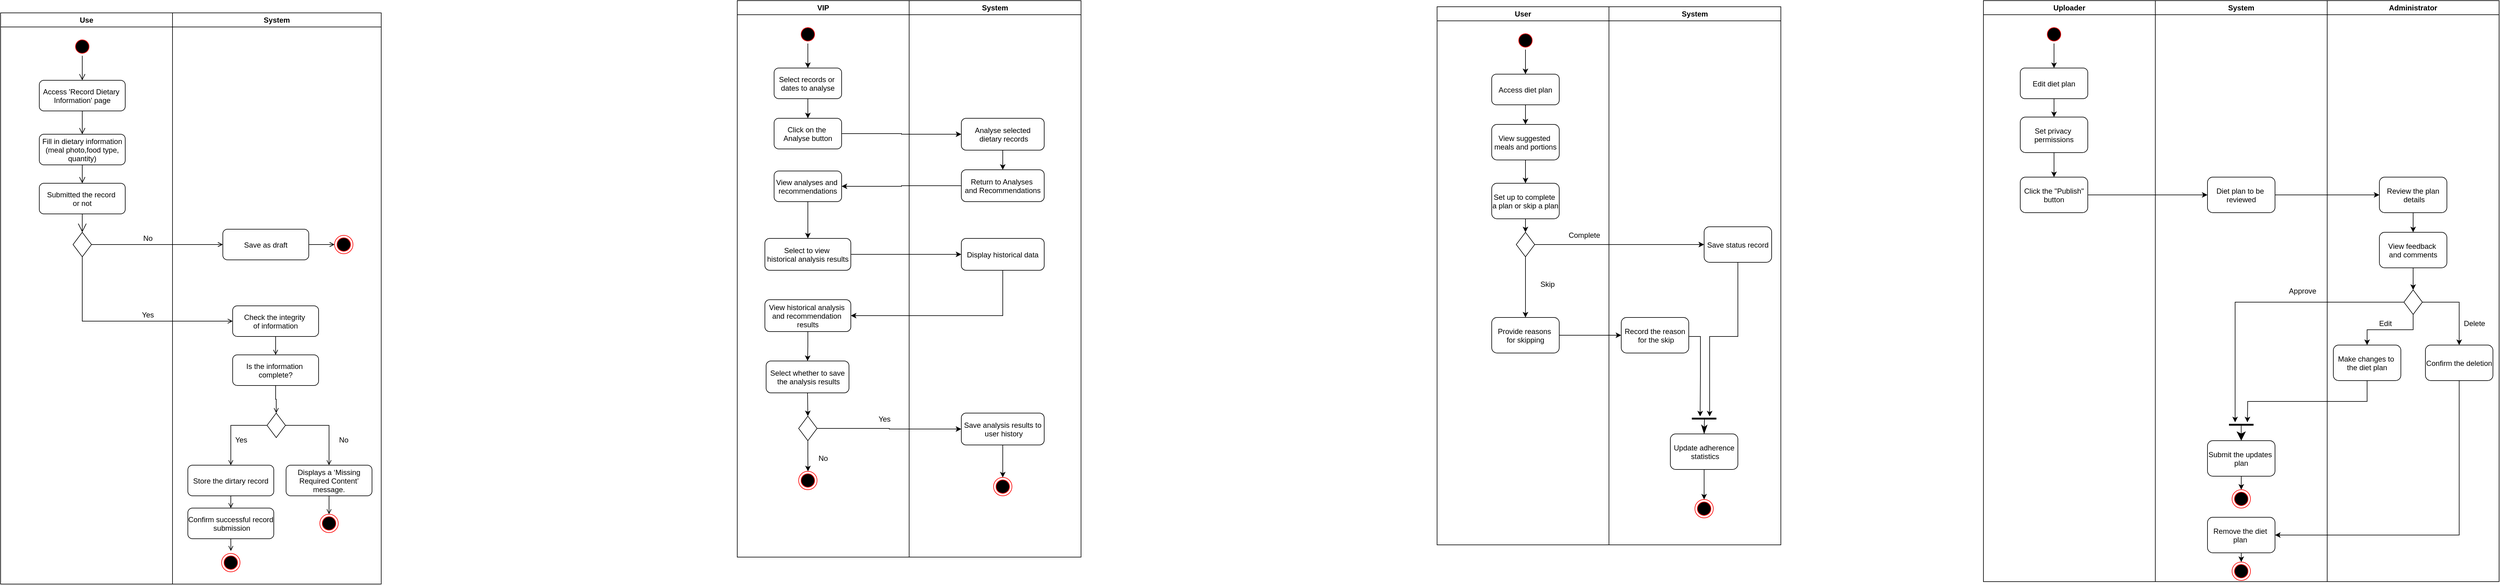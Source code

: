 <mxfile version="24.8.0">
  <diagram name="Page-1" id="CPyDFV8L7SZRZxLi2ErN">
    <mxGraphModel dx="5293" dy="3487" grid="1" gridSize="10" guides="1" tooltips="1" connect="1" arrows="1" fold="1" page="1" pageScale="1" pageWidth="827" pageHeight="1169" math="0" shadow="0">
      <root>
        <mxCell id="0" />
        <mxCell id="1" parent="0" />
        <mxCell id="bAM_NPrAEhgNnZ6bfNZo-4" value="Use" style="swimlane;whiteSpace=wrap" parent="1" vertex="1">
          <mxGeometry x="590" y="1042" width="280" height="932" as="geometry" />
        </mxCell>
        <mxCell id="bAM_NPrAEhgNnZ6bfNZo-5" value="" style="ellipse;shape=startState;fillColor=#000000;strokeColor=#ff0000;" parent="bAM_NPrAEhgNnZ6bfNZo-4" vertex="1">
          <mxGeometry x="118" y="40" width="30" height="30" as="geometry" />
        </mxCell>
        <mxCell id="bAM_NPrAEhgNnZ6bfNZo-6" value="" style="edgeStyle=elbowEdgeStyle;elbow=horizontal;verticalAlign=bottom;endArrow=open;endSize=8;strokeColor=#000000;endFill=1;rounded=0" parent="bAM_NPrAEhgNnZ6bfNZo-4" source="bAM_NPrAEhgNnZ6bfNZo-5" target="bAM_NPrAEhgNnZ6bfNZo-7" edge="1">
          <mxGeometry x="100" y="40" as="geometry">
            <mxPoint x="115" y="110" as="targetPoint" />
          </mxGeometry>
        </mxCell>
        <mxCell id="bAM_NPrAEhgNnZ6bfNZo-7" value="Access &#39;Record Dietary &#xa;Information&#39; page" style="rounded=1;" parent="bAM_NPrAEhgNnZ6bfNZo-4" vertex="1">
          <mxGeometry x="63" y="110" width="140" height="50" as="geometry" />
        </mxCell>
        <mxCell id="bAM_NPrAEhgNnZ6bfNZo-181" value="Fill in dietary information&#xa;(meal photo,food type,&#xa;quantity)" style="rounded=1;" parent="bAM_NPrAEhgNnZ6bfNZo-4" vertex="1">
          <mxGeometry x="63" y="198" width="140" height="50" as="geometry" />
        </mxCell>
        <mxCell id="bAM_NPrAEhgNnZ6bfNZo-182" value="Submitted the record &#xa;or not" style="rounded=1;" parent="bAM_NPrAEhgNnZ6bfNZo-4" vertex="1">
          <mxGeometry x="63" y="278" width="140" height="50" as="geometry" />
        </mxCell>
        <mxCell id="bAM_NPrAEhgNnZ6bfNZo-185" value="" style="rhombus;whiteSpace=wrap;html=1;rounded=0;" parent="bAM_NPrAEhgNnZ6bfNZo-4" vertex="1">
          <mxGeometry x="118" y="358" width="30" height="40" as="geometry" />
        </mxCell>
        <mxCell id="bAM_NPrAEhgNnZ6bfNZo-187" value="" style="edgeStyle=elbowEdgeStyle;elbow=horizontal;verticalAlign=bottom;endArrow=open;endSize=8;strokeColor=#000000;endFill=1;rounded=0;exitX=0.5;exitY=1;exitDx=0;exitDy=0;entryX=0.5;entryY=0;entryDx=0;entryDy=0;" parent="bAM_NPrAEhgNnZ6bfNZo-4" source="bAM_NPrAEhgNnZ6bfNZo-7" target="bAM_NPrAEhgNnZ6bfNZo-181" edge="1">
          <mxGeometry x="-490" y="-1002" as="geometry">
            <mxPoint x="125" y="120" as="targetPoint" />
            <mxPoint x="125" y="80" as="sourcePoint" />
          </mxGeometry>
        </mxCell>
        <mxCell id="bAM_NPrAEhgNnZ6bfNZo-188" value="" style="edgeStyle=elbowEdgeStyle;elbow=horizontal;verticalAlign=bottom;endArrow=open;endSize=8;strokeColor=#000000;endFill=1;rounded=0;exitX=0.5;exitY=1;exitDx=0;exitDy=0;entryX=0.5;entryY=0;entryDx=0;entryDy=0;" parent="bAM_NPrAEhgNnZ6bfNZo-4" source="bAM_NPrAEhgNnZ6bfNZo-181" target="bAM_NPrAEhgNnZ6bfNZo-182" edge="1">
          <mxGeometry x="-1080" y="-2044" as="geometry">
            <mxPoint x="125" y="208" as="targetPoint" />
            <mxPoint x="125" y="170" as="sourcePoint" />
          </mxGeometry>
        </mxCell>
        <mxCell id="bAM_NPrAEhgNnZ6bfNZo-189" value="" style="endArrow=open;endFill=1;endSize=12;html=1;rounded=0;exitX=0.5;exitY=1;exitDx=0;exitDy=0;entryX=0.5;entryY=0;entryDx=0;entryDy=0;" parent="bAM_NPrAEhgNnZ6bfNZo-4" source="bAM_NPrAEhgNnZ6bfNZo-182" target="bAM_NPrAEhgNnZ6bfNZo-185" edge="1">
          <mxGeometry width="160" relative="1" as="geometry">
            <mxPoint x="280" y="358" as="sourcePoint" />
            <mxPoint x="440" y="358" as="targetPoint" />
          </mxGeometry>
        </mxCell>
        <mxCell id="bAM_NPrAEhgNnZ6bfNZo-209" value="No&lt;span style=&quot;color: rgba(0, 0, 0, 0); font-family: monospace; font-size: 0px; text-align: start; text-wrap: nowrap;&quot;&gt;%3CmxGraphModel%3E%3Croot%3E%3CmxCell%20id%3D%220%22%2F%3E%3CmxCell%20id%3D%221%22%20parent%3D%220%22%2F%3E%3CmxCell%20id%3D%222%22%20value%3D%22%22%20style%3D%22ellipse%3Bhtml%3D1%3Bshape%3DendState%3BfillColor%3D%23000000%3BstrokeColor%3D%23ff0000%3B%22%20vertex%3D%221%22%20parent%3D%221%22%3E%3CmxGeometry%20x%3D%22935%22%20y%3D%221924%22%20width%3D%2230%22%20height%3D%2230%22%20as%3D%22geometry%22%2F%3E%3C%2FmxCell%3E%3C%2Froot%3E%3C%2FmxGraphModel%3E&lt;/span&gt;" style="text;html=1;align=center;verticalAlign=middle;whiteSpace=wrap;rounded=0;" parent="bAM_NPrAEhgNnZ6bfNZo-4" vertex="1">
          <mxGeometry x="210" y="353" width="60" height="30" as="geometry" />
        </mxCell>
        <mxCell id="bAM_NPrAEhgNnZ6bfNZo-210" value="Yes" style="text;html=1;align=center;verticalAlign=middle;whiteSpace=wrap;rounded=0;" parent="bAM_NPrAEhgNnZ6bfNZo-4" vertex="1">
          <mxGeometry x="210" y="478" width="60" height="30" as="geometry" />
        </mxCell>
        <mxCell id="bAM_NPrAEhgNnZ6bfNZo-15" value="System" style="swimlane;whiteSpace=wrap;startSize=23;" parent="1" vertex="1">
          <mxGeometry x="870" y="1042" width="340" height="932" as="geometry" />
        </mxCell>
        <mxCell id="bAM_NPrAEhgNnZ6bfNZo-26" value="" style="ellipse;html=1;shape=endState;fillColor=#000000;strokeColor=#ff0000;" parent="bAM_NPrAEhgNnZ6bfNZo-15" vertex="1">
          <mxGeometry x="80" y="882" width="30" height="30" as="geometry" />
        </mxCell>
        <mxCell id="bAM_NPrAEhgNnZ6bfNZo-193" style="edgeStyle=orthogonalEdgeStyle;rounded=0;orthogonalLoop=1;jettySize=auto;html=1;exitX=1;exitY=0.5;exitDx=0;exitDy=0;entryX=0;entryY=0.5;entryDx=0;entryDy=0;endArrow=open;endFill=0;" parent="bAM_NPrAEhgNnZ6bfNZo-15" source="bAM_NPrAEhgNnZ6bfNZo-190" target="bAM_NPrAEhgNnZ6bfNZo-13" edge="1">
          <mxGeometry relative="1" as="geometry" />
        </mxCell>
        <mxCell id="bAM_NPrAEhgNnZ6bfNZo-190" value="Save as draft" style="rounded=1;" parent="bAM_NPrAEhgNnZ6bfNZo-15" vertex="1">
          <mxGeometry x="82" y="353" width="140" height="50" as="geometry" />
        </mxCell>
        <mxCell id="bAM_NPrAEhgNnZ6bfNZo-13" value="" style="ellipse;html=1;shape=endState;fillColor=#000000;strokeColor=#ff0000;" parent="bAM_NPrAEhgNnZ6bfNZo-15" vertex="1">
          <mxGeometry x="264" y="363" width="30" height="30" as="geometry" />
        </mxCell>
        <mxCell id="bAM_NPrAEhgNnZ6bfNZo-198" style="edgeStyle=orthogonalEdgeStyle;rounded=0;orthogonalLoop=1;jettySize=auto;html=1;exitX=0.5;exitY=1;exitDx=0;exitDy=0;entryX=0.5;entryY=0;entryDx=0;entryDy=0;endArrow=open;endFill=0;" parent="bAM_NPrAEhgNnZ6bfNZo-15" source="bAM_NPrAEhgNnZ6bfNZo-194" target="bAM_NPrAEhgNnZ6bfNZo-196" edge="1">
          <mxGeometry relative="1" as="geometry" />
        </mxCell>
        <mxCell id="bAM_NPrAEhgNnZ6bfNZo-194" value="Check the integrity &#xa;of information" style="rounded=1;" parent="bAM_NPrAEhgNnZ6bfNZo-15" vertex="1">
          <mxGeometry x="98" y="478" width="140" height="50" as="geometry" />
        </mxCell>
        <mxCell id="bAM_NPrAEhgNnZ6bfNZo-204" style="edgeStyle=orthogonalEdgeStyle;rounded=0;orthogonalLoop=1;jettySize=auto;html=1;exitX=0;exitY=0.5;exitDx=0;exitDy=0;entryX=0.5;entryY=0;entryDx=0;entryDy=0;endArrow=open;endFill=0;" parent="bAM_NPrAEhgNnZ6bfNZo-15" source="bAM_NPrAEhgNnZ6bfNZo-195" target="bAM_NPrAEhgNnZ6bfNZo-200" edge="1">
          <mxGeometry relative="1" as="geometry" />
        </mxCell>
        <mxCell id="bAM_NPrAEhgNnZ6bfNZo-205" style="edgeStyle=orthogonalEdgeStyle;rounded=0;orthogonalLoop=1;jettySize=auto;html=1;exitX=1;exitY=0.5;exitDx=0;exitDy=0;entryX=0.5;entryY=0;entryDx=0;entryDy=0;endArrow=open;endFill=0;" parent="bAM_NPrAEhgNnZ6bfNZo-15" source="bAM_NPrAEhgNnZ6bfNZo-195" target="bAM_NPrAEhgNnZ6bfNZo-202" edge="1">
          <mxGeometry relative="1" as="geometry" />
        </mxCell>
        <mxCell id="bAM_NPrAEhgNnZ6bfNZo-195" value="" style="rhombus;whiteSpace=wrap;html=1;rounded=0;" parent="bAM_NPrAEhgNnZ6bfNZo-15" vertex="1">
          <mxGeometry x="154" y="653" width="30" height="40" as="geometry" />
        </mxCell>
        <mxCell id="bAM_NPrAEhgNnZ6bfNZo-199" style="edgeStyle=orthogonalEdgeStyle;rounded=0;orthogonalLoop=1;jettySize=auto;html=1;exitX=0.5;exitY=1;exitDx=0;exitDy=0;entryX=0.5;entryY=0;entryDx=0;entryDy=0;endArrow=open;endFill=0;" parent="bAM_NPrAEhgNnZ6bfNZo-15" source="bAM_NPrAEhgNnZ6bfNZo-196" target="bAM_NPrAEhgNnZ6bfNZo-195" edge="1">
          <mxGeometry relative="1" as="geometry" />
        </mxCell>
        <mxCell id="bAM_NPrAEhgNnZ6bfNZo-196" value="Is the information &#xa;complete?" style="rounded=1;" parent="bAM_NPrAEhgNnZ6bfNZo-15" vertex="1">
          <mxGeometry x="98" y="558" width="140" height="50" as="geometry" />
        </mxCell>
        <mxCell id="bAM_NPrAEhgNnZ6bfNZo-206" style="edgeStyle=orthogonalEdgeStyle;rounded=0;orthogonalLoop=1;jettySize=auto;html=1;exitX=0.5;exitY=1;exitDx=0;exitDy=0;entryX=0.5;entryY=0;entryDx=0;entryDy=0;endArrow=open;endFill=0;" parent="bAM_NPrAEhgNnZ6bfNZo-15" source="bAM_NPrAEhgNnZ6bfNZo-200" target="bAM_NPrAEhgNnZ6bfNZo-201" edge="1">
          <mxGeometry relative="1" as="geometry" />
        </mxCell>
        <mxCell id="bAM_NPrAEhgNnZ6bfNZo-200" value="Store the dirtary record" style="rounded=1;" parent="bAM_NPrAEhgNnZ6bfNZo-15" vertex="1">
          <mxGeometry x="25" y="738" width="140" height="50" as="geometry" />
        </mxCell>
        <mxCell id="bAM_NPrAEhgNnZ6bfNZo-207" style="edgeStyle=orthogonalEdgeStyle;rounded=0;orthogonalLoop=1;jettySize=auto;html=1;exitX=0.5;exitY=1;exitDx=0;exitDy=0;endArrow=open;endFill=0;" parent="bAM_NPrAEhgNnZ6bfNZo-15" source="bAM_NPrAEhgNnZ6bfNZo-201" edge="1">
          <mxGeometry relative="1" as="geometry">
            <mxPoint x="95.105" y="878" as="targetPoint" />
          </mxGeometry>
        </mxCell>
        <mxCell id="bAM_NPrAEhgNnZ6bfNZo-201" value="Confirm successful record&#xa; submission" style="rounded=1;" parent="bAM_NPrAEhgNnZ6bfNZo-15" vertex="1">
          <mxGeometry x="25" y="808" width="140" height="50" as="geometry" />
        </mxCell>
        <mxCell id="bAM_NPrAEhgNnZ6bfNZo-208" style="edgeStyle=orthogonalEdgeStyle;rounded=0;orthogonalLoop=1;jettySize=auto;html=1;exitX=0.5;exitY=1;exitDx=0;exitDy=0;entryX=0.5;entryY=0;entryDx=0;entryDy=0;endArrow=open;endFill=0;" parent="bAM_NPrAEhgNnZ6bfNZo-15" source="bAM_NPrAEhgNnZ6bfNZo-202" target="bAM_NPrAEhgNnZ6bfNZo-203" edge="1">
          <mxGeometry relative="1" as="geometry" />
        </mxCell>
        <mxCell id="bAM_NPrAEhgNnZ6bfNZo-202" value="Displays a ‘Missing&#xa; Required Content’ &#xa;message." style="rounded=1;" parent="bAM_NPrAEhgNnZ6bfNZo-15" vertex="1">
          <mxGeometry x="185" y="738" width="140" height="50" as="geometry" />
        </mxCell>
        <mxCell id="bAM_NPrAEhgNnZ6bfNZo-203" value="" style="ellipse;html=1;shape=endState;fillColor=#000000;strokeColor=#ff0000;" parent="bAM_NPrAEhgNnZ6bfNZo-15" vertex="1">
          <mxGeometry x="240" y="818" width="30" height="30" as="geometry" />
        </mxCell>
        <mxCell id="bAM_NPrAEhgNnZ6bfNZo-211" value="Yes" style="text;html=1;align=center;verticalAlign=middle;whiteSpace=wrap;rounded=0;" parent="bAM_NPrAEhgNnZ6bfNZo-15" vertex="1">
          <mxGeometry x="82" y="682" width="60" height="30" as="geometry" />
        </mxCell>
        <mxCell id="bAM_NPrAEhgNnZ6bfNZo-212" value="No&lt;span style=&quot;color: rgba(0, 0, 0, 0); font-family: monospace; font-size: 0px; text-align: start; text-wrap: nowrap;&quot;&gt;%3CmxGraphModel%3E%3Croot%3E%3CmxCell%20id%3D%220%22%2F%3E%3CmxCell%20id%3D%221%22%20parent%3D%220%22%2F%3E%3CmxCell%20id%3D%222%22%20value%3D%22%22%20style%3D%22ellipse%3Bhtml%3D1%3Bshape%3DendState%3BfillColor%3D%23000000%3BstrokeColor%3D%23ff0000%3B%22%20vertex%3D%221%22%20parent%3D%221%22%3E%3CmxGeometry%20x%3D%22935%22%20y%3D%221924%22%20width%3D%2230%22%20height%3D%2230%22%20as%3D%22geometry%22%2F%3E%3C%2FmxCell%3E%3C%2Froot%3E%3C%2FmxGraphModel%3E&lt;/span&gt;" style="text;html=1;align=center;verticalAlign=middle;whiteSpace=wrap;rounded=0;" parent="bAM_NPrAEhgNnZ6bfNZo-15" vertex="1">
          <mxGeometry x="249" y="682" width="60" height="30" as="geometry" />
        </mxCell>
        <mxCell id="bAM_NPrAEhgNnZ6bfNZo-123" value="VIP" style="swimlane;whiteSpace=wrap" parent="1" vertex="1">
          <mxGeometry x="1790" y="1022" width="280" height="908" as="geometry" />
        </mxCell>
        <mxCell id="bAM_NPrAEhgNnZ6bfNZo-238" style="edgeStyle=orthogonalEdgeStyle;rounded=0;orthogonalLoop=1;jettySize=auto;html=1;exitX=0.5;exitY=1;exitDx=0;exitDy=0;entryX=0.5;entryY=0;entryDx=0;entryDy=0;" parent="bAM_NPrAEhgNnZ6bfNZo-123" source="bAM_NPrAEhgNnZ6bfNZo-124" target="bAM_NPrAEhgNnZ6bfNZo-126" edge="1">
          <mxGeometry relative="1" as="geometry" />
        </mxCell>
        <mxCell id="bAM_NPrAEhgNnZ6bfNZo-124" value="" style="ellipse;shape=startState;fillColor=#000000;strokeColor=#ff0000;" parent="bAM_NPrAEhgNnZ6bfNZo-123" vertex="1">
          <mxGeometry x="100" y="40" width="30" height="30" as="geometry" />
        </mxCell>
        <mxCell id="bAM_NPrAEhgNnZ6bfNZo-218" style="edgeStyle=orthogonalEdgeStyle;rounded=0;orthogonalLoop=1;jettySize=auto;html=1;exitX=0.5;exitY=1;exitDx=0;exitDy=0;entryX=0.5;entryY=0;entryDx=0;entryDy=0;" parent="bAM_NPrAEhgNnZ6bfNZo-123" source="bAM_NPrAEhgNnZ6bfNZo-126" target="bAM_NPrAEhgNnZ6bfNZo-127" edge="1">
          <mxGeometry relative="1" as="geometry" />
        </mxCell>
        <mxCell id="bAM_NPrAEhgNnZ6bfNZo-126" value="Select records or &#xa;dates to analyse" style="rounded=1;" parent="bAM_NPrAEhgNnZ6bfNZo-123" vertex="1">
          <mxGeometry x="60" y="110" width="110" height="50" as="geometry" />
        </mxCell>
        <mxCell id="bAM_NPrAEhgNnZ6bfNZo-127" value="Click on the &#xa;Analyse button" style="rounded=1;" parent="bAM_NPrAEhgNnZ6bfNZo-123" vertex="1">
          <mxGeometry x="60" y="192" width="110" height="50" as="geometry" />
        </mxCell>
        <mxCell id="bAM_NPrAEhgNnZ6bfNZo-230" style="edgeStyle=orthogonalEdgeStyle;rounded=0;orthogonalLoop=1;jettySize=auto;html=1;exitX=0.5;exitY=1;exitDx=0;exitDy=0;entryX=0.5;entryY=0;entryDx=0;entryDy=0;" parent="bAM_NPrAEhgNnZ6bfNZo-123" source="bAM_NPrAEhgNnZ6bfNZo-213" target="bAM_NPrAEhgNnZ6bfNZo-219" edge="1">
          <mxGeometry relative="1" as="geometry" />
        </mxCell>
        <mxCell id="bAM_NPrAEhgNnZ6bfNZo-213" value="View analyses and &#xa;recommendations" style="rounded=1;" parent="bAM_NPrAEhgNnZ6bfNZo-123" vertex="1">
          <mxGeometry x="60" y="278" width="110" height="50" as="geometry" />
        </mxCell>
        <mxCell id="bAM_NPrAEhgNnZ6bfNZo-219" value="Select to view &#xa;historical analysis results" style="rounded=1;" parent="bAM_NPrAEhgNnZ6bfNZo-123" vertex="1">
          <mxGeometry x="45" y="388" width="140" height="52" as="geometry" />
        </mxCell>
        <mxCell id="bAM_NPrAEhgNnZ6bfNZo-232" style="edgeStyle=orthogonalEdgeStyle;rounded=0;orthogonalLoop=1;jettySize=auto;html=1;exitX=0.5;exitY=1;exitDx=0;exitDy=0;entryX=0.5;entryY=0;entryDx=0;entryDy=0;" parent="bAM_NPrAEhgNnZ6bfNZo-123" source="bAM_NPrAEhgNnZ6bfNZo-220" target="bAM_NPrAEhgNnZ6bfNZo-222" edge="1">
          <mxGeometry relative="1" as="geometry" />
        </mxCell>
        <mxCell id="bAM_NPrAEhgNnZ6bfNZo-220" value="View historical analysis &#xa;and recommendation &#xa;results" style="rounded=1;" parent="bAM_NPrAEhgNnZ6bfNZo-123" vertex="1">
          <mxGeometry x="45" y="488" width="140" height="52" as="geometry" />
        </mxCell>
        <mxCell id="bAM_NPrAEhgNnZ6bfNZo-233" style="edgeStyle=orthogonalEdgeStyle;rounded=0;orthogonalLoop=1;jettySize=auto;html=1;exitX=0.5;exitY=1;exitDx=0;exitDy=0;entryX=0.5;entryY=0;entryDx=0;entryDy=0;" parent="bAM_NPrAEhgNnZ6bfNZo-123" source="bAM_NPrAEhgNnZ6bfNZo-222" target="bAM_NPrAEhgNnZ6bfNZo-223" edge="1">
          <mxGeometry relative="1" as="geometry" />
        </mxCell>
        <mxCell id="bAM_NPrAEhgNnZ6bfNZo-222" value="Select whether to save&#xa; the analysis results" style="rounded=1;" parent="bAM_NPrAEhgNnZ6bfNZo-123" vertex="1">
          <mxGeometry x="47" y="588" width="135" height="52" as="geometry" />
        </mxCell>
        <mxCell id="bAM_NPrAEhgNnZ6bfNZo-228" style="edgeStyle=orthogonalEdgeStyle;rounded=0;orthogonalLoop=1;jettySize=auto;html=1;exitX=0.5;exitY=1;exitDx=0;exitDy=0;" parent="bAM_NPrAEhgNnZ6bfNZo-123" source="bAM_NPrAEhgNnZ6bfNZo-223" edge="1">
          <mxGeometry relative="1" as="geometry">
            <mxPoint x="115.217" y="768" as="targetPoint" />
          </mxGeometry>
        </mxCell>
        <mxCell id="bAM_NPrAEhgNnZ6bfNZo-223" value="" style="rhombus;whiteSpace=wrap;html=1;rounded=0;" parent="bAM_NPrAEhgNnZ6bfNZo-123" vertex="1">
          <mxGeometry x="100" y="678" width="30" height="40" as="geometry" />
        </mxCell>
        <mxCell id="bAM_NPrAEhgNnZ6bfNZo-229" value="" style="ellipse;html=1;shape=endState;fillColor=#000000;strokeColor=#ff0000;" parent="bAM_NPrAEhgNnZ6bfNZo-123" vertex="1">
          <mxGeometry x="100" y="768" width="30" height="30" as="geometry" />
        </mxCell>
        <mxCell id="bAM_NPrAEhgNnZ6bfNZo-236" value="Yes" style="text;html=1;align=center;verticalAlign=middle;whiteSpace=wrap;rounded=0;" parent="bAM_NPrAEhgNnZ6bfNZo-123" vertex="1">
          <mxGeometry x="210" y="668" width="60" height="30" as="geometry" />
        </mxCell>
        <mxCell id="bAM_NPrAEhgNnZ6bfNZo-237" value="No" style="text;html=1;align=center;verticalAlign=middle;whiteSpace=wrap;rounded=0;" parent="bAM_NPrAEhgNnZ6bfNZo-123" vertex="1">
          <mxGeometry x="110" y="731.5" width="60" height="30" as="geometry" />
        </mxCell>
        <mxCell id="bAM_NPrAEhgNnZ6bfNZo-128" value="System" style="swimlane;whiteSpace=wrap" parent="1" vertex="1">
          <mxGeometry x="2070" y="1022" width="280" height="908" as="geometry" />
        </mxCell>
        <mxCell id="bAM_NPrAEhgNnZ6bfNZo-216" style="edgeStyle=orthogonalEdgeStyle;rounded=0;orthogonalLoop=1;jettySize=auto;html=1;exitX=0.5;exitY=1;exitDx=0;exitDy=0;entryX=0.5;entryY=0;entryDx=0;entryDy=0;" parent="bAM_NPrAEhgNnZ6bfNZo-128" source="bAM_NPrAEhgNnZ6bfNZo-129" target="bAM_NPrAEhgNnZ6bfNZo-214" edge="1">
          <mxGeometry relative="1" as="geometry" />
        </mxCell>
        <mxCell id="bAM_NPrAEhgNnZ6bfNZo-129" value="Analyse selected&#xa; dietary records" style="rounded=1;" parent="bAM_NPrAEhgNnZ6bfNZo-128" vertex="1">
          <mxGeometry x="85" y="192" width="135" height="52" as="geometry" />
        </mxCell>
        <mxCell id="bAM_NPrAEhgNnZ6bfNZo-214" value="Return to Analyses &#xa;and Recommendations" style="rounded=1;" parent="bAM_NPrAEhgNnZ6bfNZo-128" vertex="1">
          <mxGeometry x="85" y="276" width="135" height="52" as="geometry" />
        </mxCell>
        <mxCell id="bAM_NPrAEhgNnZ6bfNZo-221" value="Display historical data" style="rounded=1;" parent="bAM_NPrAEhgNnZ6bfNZo-128" vertex="1">
          <mxGeometry x="85" y="388" width="135" height="52" as="geometry" />
        </mxCell>
        <mxCell id="bAM_NPrAEhgNnZ6bfNZo-226" style="edgeStyle=orthogonalEdgeStyle;rounded=0;orthogonalLoop=1;jettySize=auto;html=1;exitX=0.5;exitY=1;exitDx=0;exitDy=0;entryX=0.5;entryY=0;entryDx=0;entryDy=0;" parent="bAM_NPrAEhgNnZ6bfNZo-128" source="bAM_NPrAEhgNnZ6bfNZo-224" target="bAM_NPrAEhgNnZ6bfNZo-132" edge="1">
          <mxGeometry relative="1" as="geometry" />
        </mxCell>
        <mxCell id="bAM_NPrAEhgNnZ6bfNZo-224" value="Save analysis results to&#xa; user history" style="rounded=1;" parent="bAM_NPrAEhgNnZ6bfNZo-128" vertex="1">
          <mxGeometry x="85" y="673" width="135" height="52" as="geometry" />
        </mxCell>
        <mxCell id="bAM_NPrAEhgNnZ6bfNZo-132" value="" style="ellipse;html=1;shape=endState;fillColor=#000000;strokeColor=#ff0000;" parent="bAM_NPrAEhgNnZ6bfNZo-128" vertex="1">
          <mxGeometry x="137.5" y="778" width="30" height="30" as="geometry" />
        </mxCell>
        <mxCell id="bAM_NPrAEhgNnZ6bfNZo-136" value="User" style="swimlane;whiteSpace=wrap;startSize=23;" parent="1" vertex="1">
          <mxGeometry x="2930" y="1032" width="280" height="878" as="geometry" />
        </mxCell>
        <mxCell id="bAM_NPrAEhgNnZ6bfNZo-252" style="edgeStyle=orthogonalEdgeStyle;rounded=0;orthogonalLoop=1;jettySize=auto;html=1;exitX=0.5;exitY=1;exitDx=0;exitDy=0;entryX=0.5;entryY=0;entryDx=0;entryDy=0;" parent="bAM_NPrAEhgNnZ6bfNZo-136" source="bAM_NPrAEhgNnZ6bfNZo-137" target="bAM_NPrAEhgNnZ6bfNZo-139" edge="1">
          <mxGeometry relative="1" as="geometry" />
        </mxCell>
        <mxCell id="bAM_NPrAEhgNnZ6bfNZo-137" value="" style="ellipse;shape=startState;fillColor=#000000;strokeColor=#ff0000;" parent="bAM_NPrAEhgNnZ6bfNZo-136" vertex="1">
          <mxGeometry x="129" y="40" width="30" height="30" as="geometry" />
        </mxCell>
        <mxCell id="bAM_NPrAEhgNnZ6bfNZo-250" style="edgeStyle=orthogonalEdgeStyle;rounded=0;orthogonalLoop=1;jettySize=auto;html=1;exitX=0.5;exitY=1;exitDx=0;exitDy=0;entryX=0.5;entryY=0;entryDx=0;entryDy=0;" parent="bAM_NPrAEhgNnZ6bfNZo-136" source="bAM_NPrAEhgNnZ6bfNZo-139" target="bAM_NPrAEhgNnZ6bfNZo-140" edge="1">
          <mxGeometry relative="1" as="geometry" />
        </mxCell>
        <mxCell id="bAM_NPrAEhgNnZ6bfNZo-139" value="Access diet plan" style="rounded=1;" parent="bAM_NPrAEhgNnZ6bfNZo-136" vertex="1">
          <mxGeometry x="89" y="110" width="110" height="50" as="geometry" />
        </mxCell>
        <mxCell id="bAM_NPrAEhgNnZ6bfNZo-251" style="edgeStyle=orthogonalEdgeStyle;rounded=0;orthogonalLoop=1;jettySize=auto;html=1;exitX=0.5;exitY=1;exitDx=0;exitDy=0;entryX=0.5;entryY=0;entryDx=0;entryDy=0;" parent="bAM_NPrAEhgNnZ6bfNZo-136" source="bAM_NPrAEhgNnZ6bfNZo-140" target="bAM_NPrAEhgNnZ6bfNZo-239" edge="1">
          <mxGeometry relative="1" as="geometry" />
        </mxCell>
        <mxCell id="bAM_NPrAEhgNnZ6bfNZo-140" value="View suggested &#xa;meals and portions" style="rounded=1;" parent="bAM_NPrAEhgNnZ6bfNZo-136" vertex="1">
          <mxGeometry x="89" y="192" width="110" height="58" as="geometry" />
        </mxCell>
        <mxCell id="bAM_NPrAEhgNnZ6bfNZo-253" style="edgeStyle=orthogonalEdgeStyle;rounded=0;orthogonalLoop=1;jettySize=auto;html=1;exitX=0.5;exitY=1;exitDx=0;exitDy=0;entryX=0.5;entryY=0;entryDx=0;entryDy=0;" parent="bAM_NPrAEhgNnZ6bfNZo-136" source="bAM_NPrAEhgNnZ6bfNZo-239" target="bAM_NPrAEhgNnZ6bfNZo-243" edge="1">
          <mxGeometry relative="1" as="geometry" />
        </mxCell>
        <mxCell id="bAM_NPrAEhgNnZ6bfNZo-239" value="Set up to complete &#xa;a plan or skip a plan" style="rounded=1;" parent="bAM_NPrAEhgNnZ6bfNZo-136" vertex="1">
          <mxGeometry x="89" y="288" width="110" height="58" as="geometry" />
        </mxCell>
        <mxCell id="bAM_NPrAEhgNnZ6bfNZo-255" style="edgeStyle=orthogonalEdgeStyle;rounded=0;orthogonalLoop=1;jettySize=auto;html=1;exitX=0.5;exitY=1;exitDx=0;exitDy=0;entryX=0.5;entryY=0;entryDx=0;entryDy=0;" parent="bAM_NPrAEhgNnZ6bfNZo-136" source="bAM_NPrAEhgNnZ6bfNZo-243" target="bAM_NPrAEhgNnZ6bfNZo-245" edge="1">
          <mxGeometry relative="1" as="geometry" />
        </mxCell>
        <mxCell id="bAM_NPrAEhgNnZ6bfNZo-243" value="" style="rhombus;whiteSpace=wrap;html=1;rounded=0;" parent="bAM_NPrAEhgNnZ6bfNZo-136" vertex="1">
          <mxGeometry x="129" y="368" width="30" height="40" as="geometry" />
        </mxCell>
        <mxCell id="bAM_NPrAEhgNnZ6bfNZo-245" value="Provide reasons &#xa;for skipping" style="rounded=1;" parent="bAM_NPrAEhgNnZ6bfNZo-136" vertex="1">
          <mxGeometry x="89" y="507" width="110" height="58" as="geometry" />
        </mxCell>
        <mxCell id="bAM_NPrAEhgNnZ6bfNZo-324" value="Complete&lt;span style=&quot;color: rgba(0, 0, 0, 0); font-family: monospace; font-size: 0px; text-align: start; text-wrap: nowrap;&quot;&gt;%3CmxGraphModel%3E%3Croot%3E%3CmxCell%20id%3D%220%22%2F%3E%3CmxCell%20id%3D%221%22%20parent%3D%220%22%2F%3E%3CmxCell%20id%3D%222%22%20value%3D%22Yes%22%20style%3D%22text%3Bhtml%3D1%3Balign%3Dcenter%3BverticalAlign%3Dmiddle%3BwhiteSpace%3Dwrap%3Brounded%3D0%3B%22%20vertex%3D%221%22%20parent%3D%221%22%3E%3CmxGeometry%20x%3D%222000%22%20y%3D%221690%22%20width%3D%2260%22%20height%3D%2230%22%20as%3D%22geometry%22%2F%3E%3C%2FmxCell%3E%3C%2Froot%3E%3C%2FmxGraphModel%3E&lt;/span&gt;" style="text;html=1;align=center;verticalAlign=middle;whiteSpace=wrap;rounded=0;" parent="bAM_NPrAEhgNnZ6bfNZo-136" vertex="1">
          <mxGeometry x="210" y="358" width="60" height="30" as="geometry" />
        </mxCell>
        <mxCell id="bAM_NPrAEhgNnZ6bfNZo-325" value="Skip" style="text;html=1;align=center;verticalAlign=middle;whiteSpace=wrap;rounded=0;" parent="bAM_NPrAEhgNnZ6bfNZo-136" vertex="1">
          <mxGeometry x="150" y="438" width="60" height="30" as="geometry" />
        </mxCell>
        <mxCell id="bAM_NPrAEhgNnZ6bfNZo-141" value="System" style="swimlane;whiteSpace=wrap" parent="1" vertex="1">
          <mxGeometry x="3210" y="1032" width="280" height="878" as="geometry" />
        </mxCell>
        <mxCell id="bAM_NPrAEhgNnZ6bfNZo-240" value="Save status record" style="rounded=1;" parent="bAM_NPrAEhgNnZ6bfNZo-141" vertex="1">
          <mxGeometry x="155" y="359" width="110" height="58" as="geometry" />
        </mxCell>
        <mxCell id="bAM_NPrAEhgNnZ6bfNZo-246" value="Record the reason&#xa; for the skip" style="rounded=1;" parent="bAM_NPrAEhgNnZ6bfNZo-141" vertex="1">
          <mxGeometry x="20" y="507" width="110" height="58" as="geometry" />
        </mxCell>
        <mxCell id="bAM_NPrAEhgNnZ6bfNZo-247" value="Update adherence&#xa; statistics" style="rounded=1;" parent="bAM_NPrAEhgNnZ6bfNZo-141" vertex="1">
          <mxGeometry x="100" y="697" width="110" height="58" as="geometry" />
        </mxCell>
        <mxCell id="bAM_NPrAEhgNnZ6bfNZo-262" value="" style="line;strokeWidth=3;fillColor=none;align=left;verticalAlign=middle;spacingTop=-1;spacingLeft=3;spacingRight=3;rotatable=0;labelPosition=right;points=[];portConstraint=eastwest;strokeColor=inherit;" parent="bAM_NPrAEhgNnZ6bfNZo-141" vertex="1">
          <mxGeometry x="135" y="668" width="40" height="8" as="geometry" />
        </mxCell>
        <mxCell id="bAM_NPrAEhgNnZ6bfNZo-263" style="edgeStyle=orthogonalEdgeStyle;rounded=0;orthogonalLoop=1;jettySize=auto;html=1;exitX=1;exitY=0.5;exitDx=0;exitDy=0;entryX=0.338;entryY=0.05;entryDx=0;entryDy=0;entryPerimeter=0;" parent="bAM_NPrAEhgNnZ6bfNZo-141" edge="1">
          <mxGeometry relative="1" as="geometry">
            <mxPoint x="130" y="537" as="sourcePoint" />
            <mxPoint x="148.52" y="668.4" as="targetPoint" />
            <Array as="points">
              <mxPoint x="130" y="538" />
              <mxPoint x="149" y="538" />
              <mxPoint x="149" y="603" />
            </Array>
          </mxGeometry>
        </mxCell>
        <mxCell id="bAM_NPrAEhgNnZ6bfNZo-264" style="edgeStyle=orthogonalEdgeStyle;rounded=0;orthogonalLoop=1;jettySize=auto;html=1;exitX=0.5;exitY=1;exitDx=0;exitDy=0;entryX=0.725;entryY=0.05;entryDx=0;entryDy=0;entryPerimeter=0;" parent="bAM_NPrAEhgNnZ6bfNZo-141" source="bAM_NPrAEhgNnZ6bfNZo-240" target="bAM_NPrAEhgNnZ6bfNZo-262" edge="1">
          <mxGeometry relative="1" as="geometry">
            <Array as="points">
              <mxPoint x="210" y="538" />
              <mxPoint x="164" y="538" />
            </Array>
          </mxGeometry>
        </mxCell>
        <mxCell id="bAM_NPrAEhgNnZ6bfNZo-265" value="" style="endArrow=classicThin;endFill=1;endSize=12;html=1;rounded=0;exitX=0.514;exitY=0.499;exitDx=0;exitDy=0;exitPerimeter=0;entryX=0.5;entryY=0;entryDx=0;entryDy=0;" parent="bAM_NPrAEhgNnZ6bfNZo-141" source="bAM_NPrAEhgNnZ6bfNZo-262" target="bAM_NPrAEhgNnZ6bfNZo-247" edge="1">
          <mxGeometry width="160" relative="1" as="geometry">
            <mxPoint x="30" y="448" as="sourcePoint" />
            <mxPoint x="190" y="448" as="targetPoint" />
          </mxGeometry>
        </mxCell>
        <mxCell id="bAM_NPrAEhgNnZ6bfNZo-191" style="edgeStyle=orthogonalEdgeStyle;rounded=0;orthogonalLoop=1;jettySize=auto;html=1;exitX=1;exitY=0.5;exitDx=0;exitDy=0;entryX=0;entryY=0.5;entryDx=0;entryDy=0;endArrow=open;endFill=0;" parent="1" source="bAM_NPrAEhgNnZ6bfNZo-185" target="bAM_NPrAEhgNnZ6bfNZo-190" edge="1">
          <mxGeometry relative="1" as="geometry" />
        </mxCell>
        <mxCell id="bAM_NPrAEhgNnZ6bfNZo-197" style="edgeStyle=orthogonalEdgeStyle;rounded=0;orthogonalLoop=1;jettySize=auto;html=1;exitX=0.5;exitY=1;exitDx=0;exitDy=0;entryX=0;entryY=0.5;entryDx=0;entryDy=0;endArrow=open;endFill=0;" parent="1" source="bAM_NPrAEhgNnZ6bfNZo-185" target="bAM_NPrAEhgNnZ6bfNZo-194" edge="1">
          <mxGeometry relative="1" as="geometry" />
        </mxCell>
        <mxCell id="bAM_NPrAEhgNnZ6bfNZo-215" style="edgeStyle=orthogonalEdgeStyle;rounded=0;orthogonalLoop=1;jettySize=auto;html=1;exitX=1;exitY=0.5;exitDx=0;exitDy=0;entryX=0;entryY=0.5;entryDx=0;entryDy=0;" parent="1" source="bAM_NPrAEhgNnZ6bfNZo-127" target="bAM_NPrAEhgNnZ6bfNZo-129" edge="1">
          <mxGeometry relative="1" as="geometry" />
        </mxCell>
        <mxCell id="bAM_NPrAEhgNnZ6bfNZo-217" style="edgeStyle=orthogonalEdgeStyle;rounded=0;orthogonalLoop=1;jettySize=auto;html=1;exitX=0;exitY=0.5;exitDx=0;exitDy=0;entryX=1;entryY=0.5;entryDx=0;entryDy=0;" parent="1" source="bAM_NPrAEhgNnZ6bfNZo-214" target="bAM_NPrAEhgNnZ6bfNZo-213" edge="1">
          <mxGeometry relative="1" as="geometry" />
        </mxCell>
        <mxCell id="bAM_NPrAEhgNnZ6bfNZo-225" style="edgeStyle=orthogonalEdgeStyle;rounded=0;orthogonalLoop=1;jettySize=auto;html=1;exitX=1;exitY=0.5;exitDx=0;exitDy=0;entryX=0;entryY=0.5;entryDx=0;entryDy=0;" parent="1" source="bAM_NPrAEhgNnZ6bfNZo-223" target="bAM_NPrAEhgNnZ6bfNZo-224" edge="1">
          <mxGeometry relative="1" as="geometry" />
        </mxCell>
        <mxCell id="bAM_NPrAEhgNnZ6bfNZo-234" style="edgeStyle=orthogonalEdgeStyle;rounded=0;orthogonalLoop=1;jettySize=auto;html=1;exitX=1;exitY=0.5;exitDx=0;exitDy=0;entryX=0;entryY=0.5;entryDx=0;entryDy=0;" parent="1" source="bAM_NPrAEhgNnZ6bfNZo-219" target="bAM_NPrAEhgNnZ6bfNZo-221" edge="1">
          <mxGeometry relative="1" as="geometry" />
        </mxCell>
        <mxCell id="bAM_NPrAEhgNnZ6bfNZo-235" style="edgeStyle=orthogonalEdgeStyle;rounded=0;orthogonalLoop=1;jettySize=auto;html=1;exitX=0.5;exitY=1;exitDx=0;exitDy=0;entryX=1;entryY=0.5;entryDx=0;entryDy=0;" parent="1" source="bAM_NPrAEhgNnZ6bfNZo-221" target="bAM_NPrAEhgNnZ6bfNZo-220" edge="1">
          <mxGeometry relative="1" as="geometry" />
        </mxCell>
        <mxCell id="bAM_NPrAEhgNnZ6bfNZo-254" style="edgeStyle=orthogonalEdgeStyle;rounded=0;orthogonalLoop=1;jettySize=auto;html=1;exitX=1;exitY=0.5;exitDx=0;exitDy=0;entryX=0;entryY=0.5;entryDx=0;entryDy=0;" parent="1" source="bAM_NPrAEhgNnZ6bfNZo-243" target="bAM_NPrAEhgNnZ6bfNZo-240" edge="1">
          <mxGeometry relative="1" as="geometry" />
        </mxCell>
        <mxCell id="bAM_NPrAEhgNnZ6bfNZo-256" style="edgeStyle=orthogonalEdgeStyle;rounded=0;orthogonalLoop=1;jettySize=auto;html=1;exitX=1;exitY=0.5;exitDx=0;exitDy=0;entryX=0;entryY=0.5;entryDx=0;entryDy=0;" parent="1" source="bAM_NPrAEhgNnZ6bfNZo-245" target="bAM_NPrAEhgNnZ6bfNZo-246" edge="1">
          <mxGeometry relative="1" as="geometry" />
        </mxCell>
        <mxCell id="bAM_NPrAEhgNnZ6bfNZo-249" value="" style="ellipse;html=1;shape=endState;fillColor=#000000;strokeColor=#ff0000;" parent="1" vertex="1">
          <mxGeometry x="3350" y="1836" width="30" height="30" as="geometry" />
        </mxCell>
        <mxCell id="bAM_NPrAEhgNnZ6bfNZo-260" style="edgeStyle=orthogonalEdgeStyle;rounded=0;orthogonalLoop=1;jettySize=auto;html=1;exitX=0.5;exitY=1;exitDx=0;exitDy=0;entryX=0.5;entryY=0;entryDx=0;entryDy=0;" parent="1" source="bAM_NPrAEhgNnZ6bfNZo-247" target="bAM_NPrAEhgNnZ6bfNZo-249" edge="1">
          <mxGeometry relative="1" as="geometry" />
        </mxCell>
        <mxCell id="bAM_NPrAEhgNnZ6bfNZo-266" value="Uploader" style="swimlane;whiteSpace=wrap;startSize=23;" parent="1" vertex="1">
          <mxGeometry x="3820" y="1022" width="280" height="948" as="geometry" />
        </mxCell>
        <mxCell id="bAM_NPrAEhgNnZ6bfNZo-267" style="edgeStyle=orthogonalEdgeStyle;rounded=0;orthogonalLoop=1;jettySize=auto;html=1;exitX=0.5;exitY=1;exitDx=0;exitDy=0;entryX=0.5;entryY=0;entryDx=0;entryDy=0;" parent="bAM_NPrAEhgNnZ6bfNZo-266" source="bAM_NPrAEhgNnZ6bfNZo-268" target="bAM_NPrAEhgNnZ6bfNZo-270" edge="1">
          <mxGeometry relative="1" as="geometry" />
        </mxCell>
        <mxCell id="bAM_NPrAEhgNnZ6bfNZo-268" value="" style="ellipse;shape=startState;fillColor=#000000;strokeColor=#ff0000;" parent="bAM_NPrAEhgNnZ6bfNZo-266" vertex="1">
          <mxGeometry x="100" y="40" width="30" height="30" as="geometry" />
        </mxCell>
        <mxCell id="bAM_NPrAEhgNnZ6bfNZo-269" style="edgeStyle=orthogonalEdgeStyle;rounded=0;orthogonalLoop=1;jettySize=auto;html=1;exitX=0.5;exitY=1;exitDx=0;exitDy=0;entryX=0.5;entryY=0;entryDx=0;entryDy=0;" parent="bAM_NPrAEhgNnZ6bfNZo-266" source="bAM_NPrAEhgNnZ6bfNZo-274" target="bAM_NPrAEhgNnZ6bfNZo-272" edge="1">
          <mxGeometry relative="1" as="geometry" />
        </mxCell>
        <mxCell id="bAM_NPrAEhgNnZ6bfNZo-270" value="Edit diet plan" style="rounded=1;" parent="bAM_NPrAEhgNnZ6bfNZo-266" vertex="1">
          <mxGeometry x="60" y="110" width="110" height="50" as="geometry" />
        </mxCell>
        <mxCell id="bAM_NPrAEhgNnZ6bfNZo-272" value="Click the &quot;Publish&quot;&#xa;button" style="rounded=1;" parent="bAM_NPrAEhgNnZ6bfNZo-266" vertex="1">
          <mxGeometry x="60" y="288" width="110" height="58" as="geometry" />
        </mxCell>
        <mxCell id="i3MEenrC_LAnaFNyF50J-1" value="" style="edgeStyle=orthogonalEdgeStyle;rounded=0;orthogonalLoop=1;jettySize=auto;html=1;exitX=0.5;exitY=1;exitDx=0;exitDy=0;entryX=0.5;entryY=0;entryDx=0;entryDy=0;" parent="bAM_NPrAEhgNnZ6bfNZo-266" source="bAM_NPrAEhgNnZ6bfNZo-270" target="bAM_NPrAEhgNnZ6bfNZo-274" edge="1">
          <mxGeometry relative="1" as="geometry">
            <mxPoint x="3935" y="1182" as="sourcePoint" />
            <mxPoint x="3945" y="1400" as="targetPoint" />
          </mxGeometry>
        </mxCell>
        <mxCell id="bAM_NPrAEhgNnZ6bfNZo-274" value="Set privacy &#xa;permissions" style="rounded=1;" parent="bAM_NPrAEhgNnZ6bfNZo-266" vertex="1">
          <mxGeometry x="60" y="190" width="110" height="58" as="geometry" />
        </mxCell>
        <mxCell id="bAM_NPrAEhgNnZ6bfNZo-278" value="System" style="swimlane;whiteSpace=wrap" parent="1" vertex="1">
          <mxGeometry x="4100" y="1022" width="280" height="948" as="geometry" />
        </mxCell>
        <mxCell id="bAM_NPrAEhgNnZ6bfNZo-298" value="Diet plan to be &#xa;reviewed" style="rounded=1;" parent="bAM_NPrAEhgNnZ6bfNZo-278" vertex="1">
          <mxGeometry x="85" y="288" width="110" height="58" as="geometry" />
        </mxCell>
        <mxCell id="bAM_NPrAEhgNnZ6bfNZo-322" style="edgeStyle=orthogonalEdgeStyle;rounded=0;orthogonalLoop=1;jettySize=auto;html=1;exitX=0.5;exitY=1;exitDx=0;exitDy=0;entryX=0.5;entryY=0;entryDx=0;entryDy=0;" parent="bAM_NPrAEhgNnZ6bfNZo-278" source="bAM_NPrAEhgNnZ6bfNZo-303" target="bAM_NPrAEhgNnZ6bfNZo-321" edge="1">
          <mxGeometry relative="1" as="geometry" />
        </mxCell>
        <mxCell id="bAM_NPrAEhgNnZ6bfNZo-303" value="Submit the updates &#xa;plan" style="rounded=1;" parent="bAM_NPrAEhgNnZ6bfNZo-278" vertex="1">
          <mxGeometry x="85" y="718" width="110" height="58" as="geometry" />
        </mxCell>
        <mxCell id="bAM_NPrAEhgNnZ6bfNZo-305" value="Remove the diet &#xa;plan " style="rounded=1;" parent="bAM_NPrAEhgNnZ6bfNZo-278" vertex="1">
          <mxGeometry x="85" y="843" width="110" height="58" as="geometry" />
        </mxCell>
        <mxCell id="bAM_NPrAEhgNnZ6bfNZo-315" value="" style="line;strokeWidth=3;fillColor=none;align=left;verticalAlign=middle;spacingTop=-1;spacingLeft=3;spacingRight=3;rotatable=0;labelPosition=right;points=[];portConstraint=eastwest;strokeColor=inherit;" parent="bAM_NPrAEhgNnZ6bfNZo-278" vertex="1">
          <mxGeometry x="120" y="688" width="40" height="8" as="geometry" />
        </mxCell>
        <mxCell id="bAM_NPrAEhgNnZ6bfNZo-320" value="" style="endArrow=classic;endFill=1;endSize=12;html=1;rounded=0;exitX=0.497;exitY=0.481;exitDx=0;exitDy=0;exitPerimeter=0;entryX=0.5;entryY=0;entryDx=0;entryDy=0;" parent="bAM_NPrAEhgNnZ6bfNZo-278" source="bAM_NPrAEhgNnZ6bfNZo-315" target="bAM_NPrAEhgNnZ6bfNZo-303" edge="1">
          <mxGeometry width="160" relative="1" as="geometry">
            <mxPoint x="110" y="648" as="sourcePoint" />
            <mxPoint x="270" y="648" as="targetPoint" />
          </mxGeometry>
        </mxCell>
        <mxCell id="bAM_NPrAEhgNnZ6bfNZo-321" value="" style="ellipse;html=1;shape=endState;fillColor=#000000;strokeColor=#ff0000;" parent="bAM_NPrAEhgNnZ6bfNZo-278" vertex="1">
          <mxGeometry x="125" y="798" width="30" height="30" as="geometry" />
        </mxCell>
        <mxCell id="bAM_NPrAEhgNnZ6bfNZo-326" value="Approve" style="text;html=1;align=center;verticalAlign=middle;whiteSpace=wrap;rounded=0;" parent="bAM_NPrAEhgNnZ6bfNZo-278" vertex="1">
          <mxGeometry x="210" y="459" width="60" height="30" as="geometry" />
        </mxCell>
        <mxCell id="bAM_NPrAEhgNnZ6bfNZo-288" value="" style="ellipse;html=1;shape=endState;fillColor=#000000;strokeColor=#ff0000;" parent="1" vertex="1">
          <mxGeometry x="4225" y="1938" width="30" height="30" as="geometry" />
        </mxCell>
        <mxCell id="bAM_NPrAEhgNnZ6bfNZo-290" value="Administrator" style="swimlane;whiteSpace=wrap" parent="1" vertex="1">
          <mxGeometry x="4380" y="1022" width="280" height="948" as="geometry" />
        </mxCell>
        <mxCell id="bAM_NPrAEhgNnZ6bfNZo-339" style="edgeStyle=orthogonalEdgeStyle;rounded=0;orthogonalLoop=1;jettySize=auto;html=1;entryX=0.5;entryY=0;entryDx=0;entryDy=0;" parent="bAM_NPrAEhgNnZ6bfNZo-290" source="bAM_NPrAEhgNnZ6bfNZo-291" target="bAM_NPrAEhgNnZ6bfNZo-338" edge="1">
          <mxGeometry relative="1" as="geometry" />
        </mxCell>
        <mxCell id="bAM_NPrAEhgNnZ6bfNZo-291" value="Review the plan&#xa; details" style="rounded=1;" parent="bAM_NPrAEhgNnZ6bfNZo-290" vertex="1">
          <mxGeometry x="85" y="288" width="110" height="58" as="geometry" />
        </mxCell>
        <mxCell id="bAM_NPrAEhgNnZ6bfNZo-307" style="edgeStyle=orthogonalEdgeStyle;rounded=0;orthogonalLoop=1;jettySize=auto;html=1;exitX=1;exitY=0.5;exitDx=0;exitDy=0;entryX=0.5;entryY=0;entryDx=0;entryDy=0;" parent="bAM_NPrAEhgNnZ6bfNZo-290" source="bAM_NPrAEhgNnZ6bfNZo-300" target="bAM_NPrAEhgNnZ6bfNZo-304" edge="1">
          <mxGeometry relative="1" as="geometry" />
        </mxCell>
        <mxCell id="bAM_NPrAEhgNnZ6bfNZo-311" style="edgeStyle=orthogonalEdgeStyle;rounded=0;orthogonalLoop=1;jettySize=auto;html=1;exitX=0.5;exitY=1;exitDx=0;exitDy=0;entryX=0.5;entryY=0;entryDx=0;entryDy=0;" parent="bAM_NPrAEhgNnZ6bfNZo-290" source="bAM_NPrAEhgNnZ6bfNZo-300" target="bAM_NPrAEhgNnZ6bfNZo-301" edge="1">
          <mxGeometry relative="1" as="geometry" />
        </mxCell>
        <mxCell id="bAM_NPrAEhgNnZ6bfNZo-300" value="" style="rhombus;whiteSpace=wrap;html=1;rounded=0;" parent="bAM_NPrAEhgNnZ6bfNZo-290" vertex="1">
          <mxGeometry x="125" y="472" width="30" height="40" as="geometry" />
        </mxCell>
        <mxCell id="bAM_NPrAEhgNnZ6bfNZo-309" style="edgeStyle=orthogonalEdgeStyle;rounded=0;orthogonalLoop=1;jettySize=auto;html=1;exitX=0.5;exitY=1;exitDx=0;exitDy=0;" parent="bAM_NPrAEhgNnZ6bfNZo-290" source="bAM_NPrAEhgNnZ6bfNZo-301" edge="1">
          <mxGeometry relative="1" as="geometry">
            <mxPoint x="-130" y="688" as="targetPoint" />
          </mxGeometry>
        </mxCell>
        <mxCell id="bAM_NPrAEhgNnZ6bfNZo-301" value="Make changes to &#xa;the diet plan" style="rounded=1;" parent="bAM_NPrAEhgNnZ6bfNZo-290" vertex="1">
          <mxGeometry x="10" y="562" width="110" height="58" as="geometry" />
        </mxCell>
        <mxCell id="bAM_NPrAEhgNnZ6bfNZo-304" value="Confirm the deletion" style="rounded=1;" parent="bAM_NPrAEhgNnZ6bfNZo-290" vertex="1">
          <mxGeometry x="160" y="562" width="110" height="58" as="geometry" />
        </mxCell>
        <mxCell id="bAM_NPrAEhgNnZ6bfNZo-336" value="Edit&lt;span style=&quot;color: rgba(0, 0, 0, 0); font-family: monospace; font-size: 0px; text-align: start; text-wrap: nowrap;&quot;&gt;%3CmxGraphModel%3E%3Croot%3E%3CmxCell%20id%3D%220%22%2F%3E%3CmxCell%20id%3D%221%22%20parent%3D%220%22%2F%3E%3CmxCell%20id%3D%222%22%20value%3D%22Approve%22%20style%3D%22text%3Bhtml%3D1%3Balign%3Dcenter%3BverticalAlign%3Dmiddle%3BwhiteSpace%3Dwrap%3Brounded%3D0%3B%22%20vertex%3D%221%22%20parent%3D%221%22%3E%3CmxGeometry%20x%3D%224310%22%20y%3D%221410%22%20width%3D%2260%22%20height%3D%2230%22%20as%3D%22geometry%22%2F%3E%3C%2FmxCell%3E%3C%2Froot%3E%3C%2FmxGraphModel%3E&lt;/span&gt;" style="text;html=1;align=center;verticalAlign=middle;whiteSpace=wrap;rounded=0;" parent="bAM_NPrAEhgNnZ6bfNZo-290" vertex="1">
          <mxGeometry x="65" y="512" width="60" height="30" as="geometry" />
        </mxCell>
        <mxCell id="bAM_NPrAEhgNnZ6bfNZo-337" value="Delete" style="text;html=1;align=center;verticalAlign=middle;whiteSpace=wrap;rounded=0;" parent="bAM_NPrAEhgNnZ6bfNZo-290" vertex="1">
          <mxGeometry x="210" y="512" width="60" height="30" as="geometry" />
        </mxCell>
        <mxCell id="bAM_NPrAEhgNnZ6bfNZo-340" style="edgeStyle=orthogonalEdgeStyle;rounded=0;orthogonalLoop=1;jettySize=auto;html=1;exitX=0.5;exitY=1;exitDx=0;exitDy=0;entryX=0.5;entryY=0;entryDx=0;entryDy=0;" parent="bAM_NPrAEhgNnZ6bfNZo-290" source="bAM_NPrAEhgNnZ6bfNZo-338" target="bAM_NPrAEhgNnZ6bfNZo-300" edge="1">
          <mxGeometry relative="1" as="geometry" />
        </mxCell>
        <mxCell id="bAM_NPrAEhgNnZ6bfNZo-338" value="View feedback &#xa;and comments" style="rounded=1;" parent="bAM_NPrAEhgNnZ6bfNZo-290" vertex="1">
          <mxGeometry x="85" y="378" width="110" height="58" as="geometry" />
        </mxCell>
        <mxCell id="bAM_NPrAEhgNnZ6bfNZo-306" style="edgeStyle=orthogonalEdgeStyle;rounded=0;orthogonalLoop=1;jettySize=auto;html=1;exitX=0.5;exitY=1;exitDx=0;exitDy=0;entryX=1;entryY=0.5;entryDx=0;entryDy=0;" parent="1" source="bAM_NPrAEhgNnZ6bfNZo-304" target="bAM_NPrAEhgNnZ6bfNZo-305" edge="1">
          <mxGeometry relative="1" as="geometry" />
        </mxCell>
        <mxCell id="bAM_NPrAEhgNnZ6bfNZo-314" style="edgeStyle=orthogonalEdgeStyle;rounded=0;orthogonalLoop=1;jettySize=auto;html=1;exitX=1;exitY=0.5;exitDx=0;exitDy=0;entryX=0;entryY=0.5;entryDx=0;entryDy=0;" parent="1" source="bAM_NPrAEhgNnZ6bfNZo-298" target="bAM_NPrAEhgNnZ6bfNZo-291" edge="1">
          <mxGeometry relative="1" as="geometry" />
        </mxCell>
        <mxCell id="bAM_NPrAEhgNnZ6bfNZo-312" style="edgeStyle=orthogonalEdgeStyle;rounded=0;orthogonalLoop=1;jettySize=auto;html=1;exitX=0;exitY=0.5;exitDx=0;exitDy=0;entryX=0.25;entryY=0;entryDx=0;entryDy=0;entryPerimeter=0;" parent="1" source="bAM_NPrAEhgNnZ6bfNZo-300" target="bAM_NPrAEhgNnZ6bfNZo-315" edge="1">
          <mxGeometry relative="1" as="geometry">
            <mxPoint x="4230" y="1650" as="targetPoint" />
          </mxGeometry>
        </mxCell>
        <mxCell id="bAM_NPrAEhgNnZ6bfNZo-318" style="edgeStyle=orthogonalEdgeStyle;rounded=0;orthogonalLoop=1;jettySize=auto;html=1;exitX=0.5;exitY=1;exitDx=0;exitDy=0;entryX=0.5;entryY=0;entryDx=0;entryDy=0;" parent="1" source="bAM_NPrAEhgNnZ6bfNZo-305" target="bAM_NPrAEhgNnZ6bfNZo-288" edge="1">
          <mxGeometry relative="1" as="geometry" />
        </mxCell>
        <mxCell id="i3MEenrC_LAnaFNyF50J-2" style="edgeStyle=orthogonalEdgeStyle;rounded=0;orthogonalLoop=1;jettySize=auto;html=1;entryX=0;entryY=0.5;entryDx=0;entryDy=0;" parent="1" source="bAM_NPrAEhgNnZ6bfNZo-272" target="bAM_NPrAEhgNnZ6bfNZo-298" edge="1">
          <mxGeometry relative="1" as="geometry" />
        </mxCell>
      </root>
    </mxGraphModel>
  </diagram>
</mxfile>
